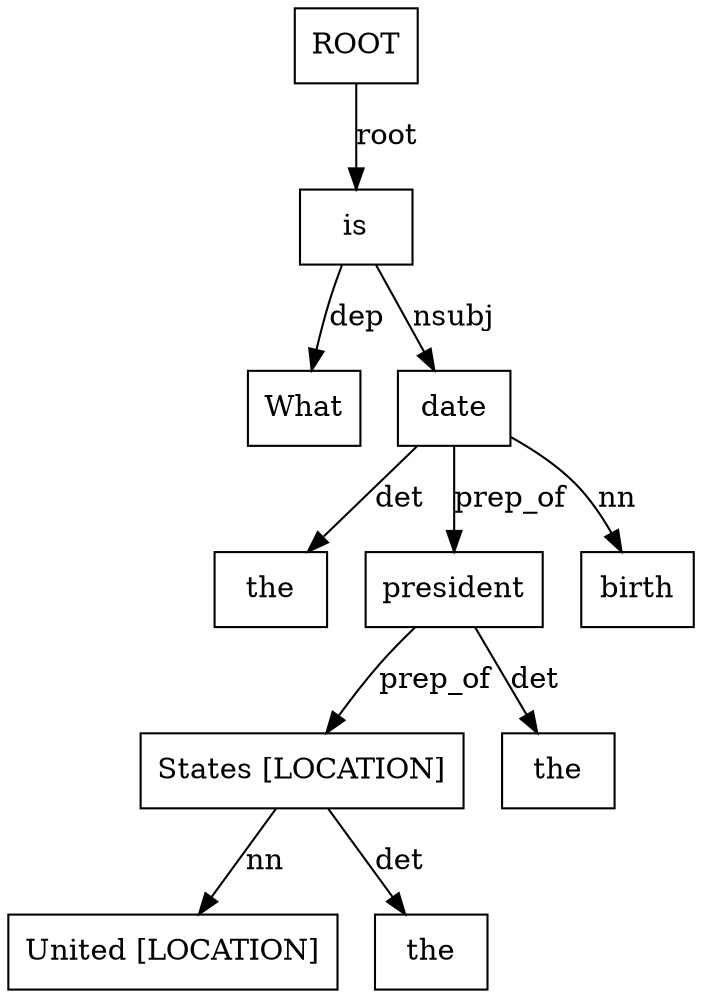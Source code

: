digraph relations {
	"the-3"[label="the",shape=box];
	"What-1"[label="What",shape=box];
	"date-5"[label="date",shape=box];
	"president-8"[label="president",shape=box];
	"States-12"[label="States [LOCATION]",shape=box];
	"United-11"[label="United [LOCATION]",shape=box];
	"the-10"[label="the",shape=box];
	"the-7"[label="the",shape=box];
	"birth-4"[label="birth",shape=box];
	"is-2"[label="is",shape=box];
	"ROOT-0"[label="ROOT",shape=box];
	"ROOT-0" -> "is-2"[label="root"];
	"is-2" -> "What-1"[label="dep"];
	"date-5" -> "the-3"[label="det"];
	"date-5" -> "birth-4"[label="nn"];
	"is-2" -> "date-5"[label="nsubj"];
	"president-8" -> "the-7"[label="det"];
	"date-5" -> "president-8"[label="prep_of"];
	"States-12" -> "the-10"[label="det"];
	"States-12" -> "United-11"[label="nn"];
	"president-8" -> "States-12"[label="prep_of"];
	labelloc="t"
}

